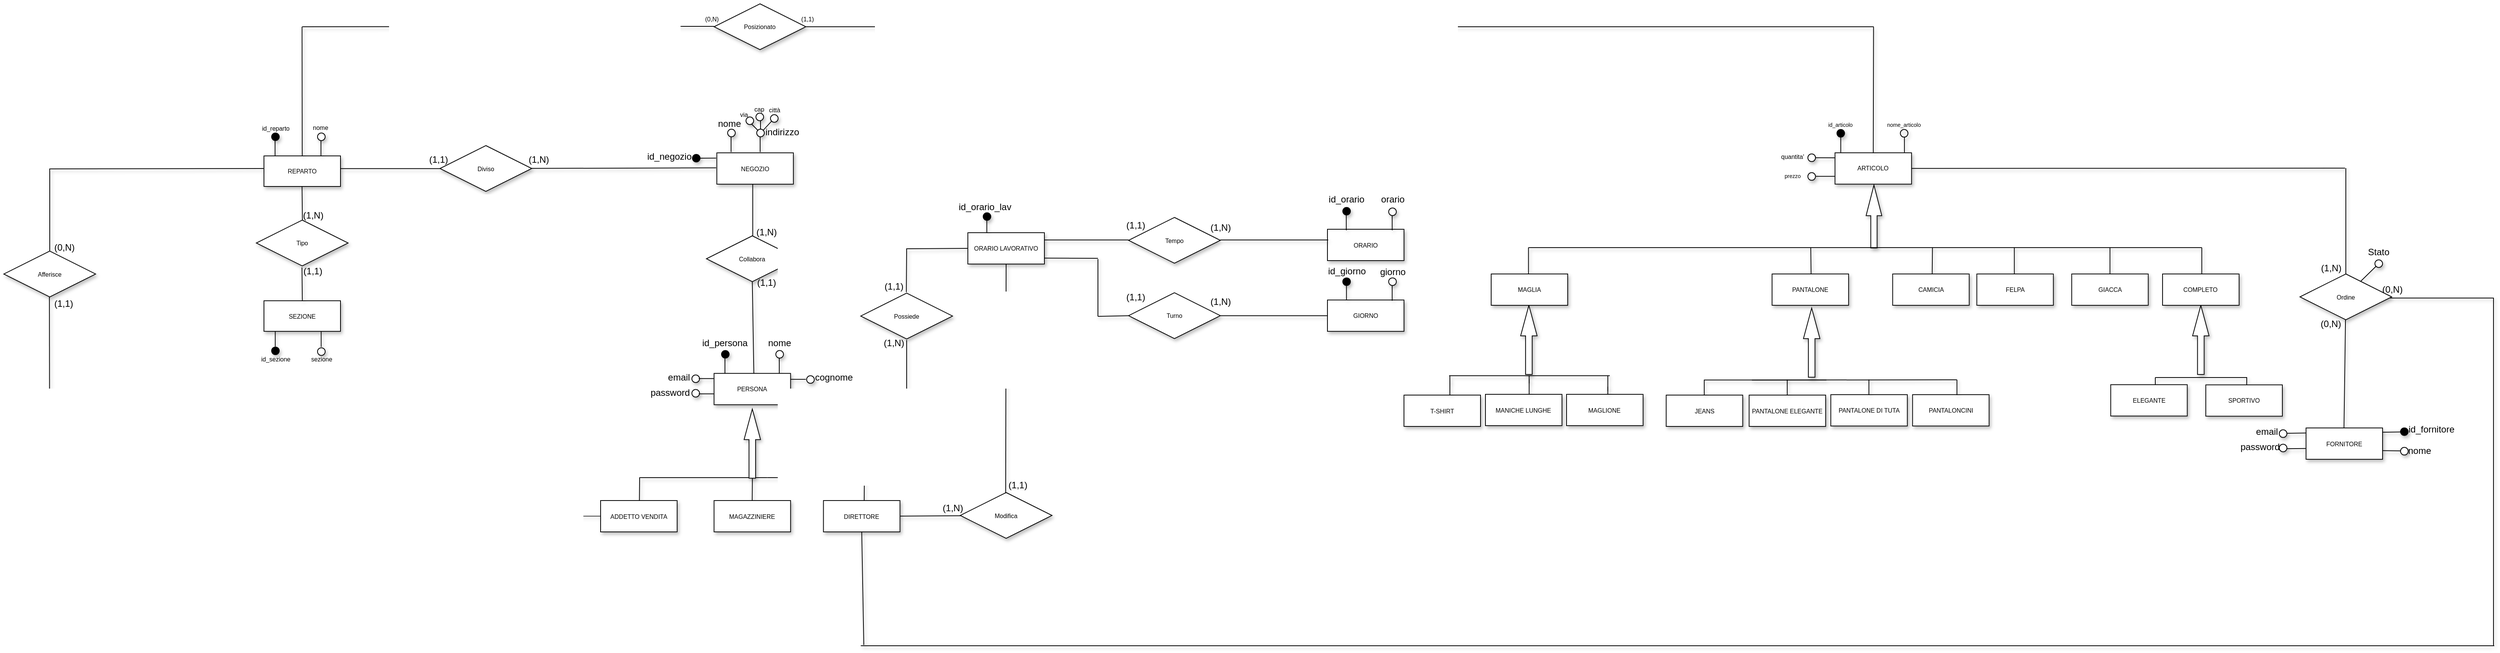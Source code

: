 <mxfile version="14.1.8" type="device"><diagram id="C5RBs43oDa-KdzZeNtuy" name="Page-1"><mxGraphModel dx="2153" dy="1985" grid="1" gridSize="10" guides="1" tooltips="1" connect="1" arrows="1" fold="1" page="1" pageScale="1" pageWidth="827" pageHeight="1169" math="0" shadow="0"><root><mxCell id="WIyWlLk6GJQsqaUBKTNV-0"/><mxCell id="WIyWlLk6GJQsqaUBKTNV-1" parent="WIyWlLk6GJQsqaUBKTNV-0"/><mxCell id="-q7w-QamUKTOgE9FF0jy-66" value="" style="endArrow=none;html=1;shadow=1;" parent="WIyWlLk6GJQsqaUBKTNV-1" edge="1"><mxGeometry width="50" height="50" relative="1" as="geometry"><mxPoint x="-225.5" y="119" as="sourcePoint"/><mxPoint x="-225.5" y="99" as="targetPoint"/></mxGeometry></mxCell><mxCell id="-q7w-QamUKTOgE9FF0jy-67" value="" style="ellipse;whiteSpace=wrap;html=1;shadow=1;fillColor=#000000;" parent="WIyWlLk6GJQsqaUBKTNV-1" vertex="1"><mxGeometry x="-230" y="89" width="10" height="10" as="geometry"/></mxCell><mxCell id="-q7w-QamUKTOgE9FF0jy-68" value="" style="endArrow=none;html=1;shadow=1;" parent="WIyWlLk6GJQsqaUBKTNV-1" edge="1"><mxGeometry width="50" height="50" relative="1" as="geometry"><mxPoint x="370.5" y="114" as="sourcePoint"/><mxPoint x="370.5" y="94" as="targetPoint"/></mxGeometry></mxCell><mxCell id="-q7w-QamUKTOgE9FF0jy-69" value="" style="ellipse;whiteSpace=wrap;html=1;shadow=1;fillColor=#FFFFFF;" parent="WIyWlLk6GJQsqaUBKTNV-1" vertex="1"><mxGeometry x="366" y="84" width="10" height="10" as="geometry"/></mxCell><mxCell id="-q7w-QamUKTOgE9FF0jy-72" value="nome" style="text;html=1;align=center;verticalAlign=middle;resizable=0;points=[];autosize=1;shadow=1;" parent="WIyWlLk6GJQsqaUBKTNV-1" vertex="1"><mxGeometry x="343" y="67" width="50" height="20" as="geometry"/></mxCell><mxCell id="-q7w-QamUKTOgE9FF0jy-79" value="" style="endArrow=none;html=1;shadow=1;" parent="WIyWlLk6GJQsqaUBKTNV-1" edge="1"><mxGeometry width="50" height="50" relative="1" as="geometry"><mxPoint x="408.5" y="114" as="sourcePoint"/><mxPoint x="408.5" y="94" as="targetPoint"/></mxGeometry></mxCell><mxCell id="-q7w-QamUKTOgE9FF0jy-80" value="" style="ellipse;whiteSpace=wrap;html=1;shadow=1;fillColor=#FFFFFF;" parent="WIyWlLk6GJQsqaUBKTNV-1" vertex="1"><mxGeometry x="404" y="84" width="10" height="10" as="geometry"/></mxCell><mxCell id="-q7w-QamUKTOgE9FF0jy-81" value="indirizzo" style="text;html=1;align=center;verticalAlign=middle;resizable=0;points=[];autosize=1;shadow=1;" parent="WIyWlLk6GJQsqaUBKTNV-1" vertex="1"><mxGeometry x="407" y="78" width="60" height="20" as="geometry"/></mxCell><mxCell id="-q7w-QamUKTOgE9FF0jy-105" value="" style="endArrow=none;html=1;fontSize=8;exitX=0;exitY=0;exitDx=0;exitDy=0;shadow=1;" parent="WIyWlLk6GJQsqaUBKTNV-1" source="-q7w-QamUKTOgE9FF0jy-80" edge="1"><mxGeometry width="50" height="50" relative="1" as="geometry"><mxPoint x="403" y="83" as="sourcePoint"/><mxPoint x="393" y="73" as="targetPoint"/></mxGeometry></mxCell><mxCell id="-q7w-QamUKTOgE9FF0jy-112" value="" style="endArrow=none;html=1;fontSize=8;shadow=1;" parent="WIyWlLk6GJQsqaUBKTNV-1" edge="1"><mxGeometry width="50" height="50" relative="1" as="geometry"><mxPoint x="409.0" y="84" as="sourcePoint"/><mxPoint x="409" y="73" as="targetPoint"/></mxGeometry></mxCell><mxCell id="-q7w-QamUKTOgE9FF0jy-114" value="via" style="text;html=1;align=center;verticalAlign=middle;resizable=0;points=[];autosize=1;fontSize=8;shadow=1;" parent="WIyWlLk6GJQsqaUBKTNV-1" vertex="1"><mxGeometry x="372" y="55" width="30" height="20" as="geometry"/></mxCell><mxCell id="-q7w-QamUKTOgE9FF0jy-115" value="" style="ellipse;whiteSpace=wrap;html=1;shadow=1;fillColor=#FFFFFF;" parent="WIyWlLk6GJQsqaUBKTNV-1" vertex="1"><mxGeometry x="390" y="68" width="10" height="10" as="geometry"/></mxCell><mxCell id="-q7w-QamUKTOgE9FF0jy-118" value="" style="ellipse;whiteSpace=wrap;html=1;shadow=1;fillColor=#FFFFFF;" parent="WIyWlLk6GJQsqaUBKTNV-1" vertex="1"><mxGeometry x="403" y="63" width="10" height="10" as="geometry"/></mxCell><mxCell id="-q7w-QamUKTOgE9FF0jy-119" value="" style="ellipse;whiteSpace=wrap;html=1;shadow=1;fillColor=#FFFFFF;" parent="WIyWlLk6GJQsqaUBKTNV-1" vertex="1"><mxGeometry x="422" y="65" width="10" height="10" as="geometry"/></mxCell><mxCell id="-q7w-QamUKTOgE9FF0jy-120" value="cap" style="text;html=1;align=center;verticalAlign=middle;resizable=0;points=[];autosize=1;fontSize=8;shadow=1;" parent="WIyWlLk6GJQsqaUBKTNV-1" vertex="1"><mxGeometry x="392" y="48" width="30" height="20" as="geometry"/></mxCell><mxCell id="-q7w-QamUKTOgE9FF0jy-121" value="città" style="text;html=1;align=center;verticalAlign=middle;resizable=0;points=[];autosize=1;fontSize=8;shadow=1;" parent="WIyWlLk6GJQsqaUBKTNV-1" vertex="1"><mxGeometry x="412" y="49" width="30" height="20" as="geometry"/></mxCell><mxCell id="-q7w-QamUKTOgE9FF0jy-136" value="" style="endArrow=none;html=1;fontSize=8;shadow=1;" parent="WIyWlLk6GJQsqaUBKTNV-1" edge="1"><mxGeometry width="50" height="50" relative="1" as="geometry"><mxPoint x="1904.09" y="114.43" as="sourcePoint"/><mxPoint x="1904.09" y="94.43" as="targetPoint"/></mxGeometry></mxCell><mxCell id="-q7w-QamUKTOgE9FF0jy-137" value="" style="ellipse;whiteSpace=wrap;html=1;shadow=1;fillColor=none;fontSize=8;" parent="WIyWlLk6GJQsqaUBKTNV-1" vertex="1"><mxGeometry x="1898.73" y="84.43" width="10" height="10" as="geometry"/></mxCell><mxCell id="-q7w-QamUKTOgE9FF0jy-141" value="" style="endArrow=none;html=1;shadow=1;" parent="WIyWlLk6GJQsqaUBKTNV-1" edge="1"><mxGeometry width="50" height="50" relative="1" as="geometry"><mxPoint x="1820.86" y="114.43" as="sourcePoint"/><mxPoint x="1820.86" y="94.43" as="targetPoint"/></mxGeometry></mxCell><mxCell id="-q7w-QamUKTOgE9FF0jy-142" value="" style="ellipse;whiteSpace=wrap;html=1;shadow=1;fillColor=#000000;" parent="WIyWlLk6GJQsqaUBKTNV-1" vertex="1"><mxGeometry x="1815.86" y="84.43" width="10" height="10" as="geometry"/></mxCell><mxCell id="-q7w-QamUKTOgE9FF0jy-143" value="id_articolo" style="text;html=1;align=center;verticalAlign=middle;resizable=0;points=[];autosize=1;fontSize=7;shadow=1;" parent="WIyWlLk6GJQsqaUBKTNV-1" vertex="1"><mxGeometry x="1794.86" y="74.43" width="50" height="10" as="geometry"/></mxCell><mxCell id="-q7w-QamUKTOgE9FF0jy-144" value="nome_articolo" style="text;html=1;align=center;verticalAlign=middle;resizable=0;points=[];autosize=1;fontSize=7;shadow=1;" parent="WIyWlLk6GJQsqaUBKTNV-1" vertex="1"><mxGeometry x="1872.73" y="74.43" width="60" height="10" as="geometry"/></mxCell><mxCell id="-q7w-QamUKTOgE9FF0jy-150" value="" style="endArrow=none;html=1;shadow=1;" parent="WIyWlLk6GJQsqaUBKTNV-1" edge="1"><mxGeometry width="50" height="50" relative="1" as="geometry"><mxPoint x="1788.49" y="145.69" as="sourcePoint"/><mxPoint x="1813.36" y="145.69" as="targetPoint"/></mxGeometry></mxCell><mxCell id="-q7w-QamUKTOgE9FF0jy-151" value="" style="ellipse;whiteSpace=wrap;html=1;shadow=1;fillColor=#FFFFFF;" parent="WIyWlLk6GJQsqaUBKTNV-1" vertex="1"><mxGeometry x="1777.86" y="140.93" width="10" height="10" as="geometry"/></mxCell><mxCell id="-q7w-QamUKTOgE9FF0jy-152" value="prezzo" style="text;html=1;strokeColor=none;fillColor=none;align=center;verticalAlign=middle;whiteSpace=wrap;rounded=0;shadow=1;fontSize=7;" parent="WIyWlLk6GJQsqaUBKTNV-1" vertex="1"><mxGeometry x="1737.61" y="135.93" width="40" height="20" as="geometry"/></mxCell><mxCell id="kdZGh3rqX6KSkNTN41wT-1" value="" style="html=1;shadow=1;dashed=0;align=center;verticalAlign=middle;shape=mxgraph.arrows2.arrow;dy=0.6;dx=40;notch=0;rotation=-90;fillColor=#FFFFFF;" parent="WIyWlLk6GJQsqaUBKTNV-1" vertex="1"><mxGeometry x="1823.11" y="188.12" width="82.25" height="20.5" as="geometry"/></mxCell><mxCell id="kdZGh3rqX6KSkNTN41wT-11" value="" style="html=1;shadow=1;dashed=0;align=center;verticalAlign=middle;shape=mxgraph.arrows2.arrow;dy=0.6;dx=40;notch=0;rotation=-90;fillColor=#FFFFFF;" parent="WIyWlLk6GJQsqaUBKTNV-1" vertex="1"><mxGeometry x="1367.98" y="349" width="90.5" height="21.5" as="geometry"/></mxCell><mxCell id="kdZGh3rqX6KSkNTN41wT-17" value="" style="endArrow=none;html=1;shadow=1;" parent="WIyWlLk6GJQsqaUBKTNV-1" edge="1"><mxGeometry width="50" height="50" relative="1" as="geometry"><mxPoint x="1412.73" y="239" as="sourcePoint"/><mxPoint x="1412.73" y="279" as="targetPoint"/></mxGeometry></mxCell><mxCell id="kdZGh3rqX6KSkNTN41wT-18" value="" style="endArrow=none;html=1;shadow=1;" parent="WIyWlLk6GJQsqaUBKTNV-1" edge="1"><mxGeometry width="50" height="50" relative="1" as="geometry"><mxPoint x="1412.73" y="239" as="sourcePoint"/><mxPoint x="2292.73" y="239" as="targetPoint"/></mxGeometry></mxCell><mxCell id="kdZGh3rqX6KSkNTN41wT-19" value="" style="endArrow=none;html=1;entryX=0.5;entryY=0;entryDx=0;entryDy=0;shadow=1;" parent="WIyWlLk6GJQsqaUBKTNV-1" edge="1"><mxGeometry width="50" height="50" relative="1" as="geometry"><mxPoint x="1781.64" y="239" as="sourcePoint"/><mxPoint x="1782.23" y="284" as="targetPoint"/><Array as="points"/></mxGeometry></mxCell><mxCell id="kdZGh3rqX6KSkNTN41wT-20" value="" style="endArrow=none;html=1;shadow=1;" parent="WIyWlLk6GJQsqaUBKTNV-1" edge="1"><mxGeometry width="50" height="50" relative="1" as="geometry"><mxPoint x="1940.73" y="239" as="sourcePoint"/><mxPoint x="1940.23" y="284" as="targetPoint"/></mxGeometry></mxCell><mxCell id="kdZGh3rqX6KSkNTN41wT-22" value="" style="endArrow=none;html=1;shadow=1;" parent="WIyWlLk6GJQsqaUBKTNV-1" edge="1"><mxGeometry width="50" height="50" relative="1" as="geometry"><mxPoint x="2172.73" y="284" as="sourcePoint"/><mxPoint x="2172.73" y="239" as="targetPoint"/></mxGeometry></mxCell><mxCell id="kdZGh3rqX6KSkNTN41wT-23" value="" style="endArrow=none;html=1;shadow=1;" parent="WIyWlLk6GJQsqaUBKTNV-1" edge="1"><mxGeometry width="50" height="50" relative="1" as="geometry"><mxPoint x="2047.73" y="284" as="sourcePoint"/><mxPoint x="2047.73" y="239" as="targetPoint"/></mxGeometry></mxCell><mxCell id="kdZGh3rqX6KSkNTN41wT-25" value="" style="endArrow=none;html=1;shadow=1;" parent="WIyWlLk6GJQsqaUBKTNV-1" edge="1"><mxGeometry width="50" height="50" relative="1" as="geometry"><mxPoint x="2292.73" y="284" as="sourcePoint"/><mxPoint x="2292.73" y="239" as="targetPoint"/></mxGeometry></mxCell><mxCell id="Bf7KE5rlOzHzPxOEnvOT-15" value="" style="html=1;shadow=1;dashed=0;align=center;verticalAlign=middle;shape=mxgraph.arrows2.arrow;dy=0.6;dx=40;notch=0;rotation=-90;fillColor=#FFFFFF;" parent="WIyWlLk6GJQsqaUBKTNV-1" vertex="1"><mxGeometry x="2246.23" y="349" width="90.5" height="21.5" as="geometry"/></mxCell><mxCell id="Bf7KE5rlOzHzPxOEnvOT-19" value="" style="endArrow=none;html=1;shadow=1;" parent="WIyWlLk6GJQsqaUBKTNV-1" edge="1"><mxGeometry width="50" height="50" relative="1" as="geometry"><mxPoint x="2231.98" y="439" as="sourcePoint"/><mxPoint x="2231.98" y="409" as="targetPoint"/></mxGeometry></mxCell><mxCell id="Bf7KE5rlOzHzPxOEnvOT-21" value="" style="endArrow=none;html=1;shadow=1;" parent="WIyWlLk6GJQsqaUBKTNV-1" edge="1"><mxGeometry width="50" height="50" relative="1" as="geometry"><mxPoint x="2351.48" y="439" as="sourcePoint"/><mxPoint x="2351.48" y="409" as="targetPoint"/></mxGeometry></mxCell><mxCell id="Bf7KE5rlOzHzPxOEnvOT-23" value="" style="endArrow=none;html=1;shadow=1;" parent="WIyWlLk6GJQsqaUBKTNV-1" edge="1"><mxGeometry width="50" height="50" relative="1" as="geometry"><mxPoint x="2231.98" y="409" as="sourcePoint"/><mxPoint x="2351.98" y="409" as="targetPoint"/></mxGeometry></mxCell><mxCell id="Bf7KE5rlOzHzPxOEnvOT-42" value="" style="endArrow=none;html=1;entryX=0;entryY=1;entryDx=0;entryDy=0;exitX=1;exitY=0;exitDx=0;exitDy=0;shadow=1;" parent="WIyWlLk6GJQsqaUBKTNV-1" source="-q7w-QamUKTOgE9FF0jy-80" target="-q7w-QamUKTOgE9FF0jy-119" edge="1"><mxGeometry width="50" height="50" relative="1" as="geometry"><mxPoint x="414" y="85" as="sourcePoint"/><mxPoint x="420" y="75" as="targetPoint"/></mxGeometry></mxCell><mxCell id="Bf7KE5rlOzHzPxOEnvOT-50" value="" style="endArrow=none;html=1;entryX=0.5;entryY=1;entryDx=0;entryDy=0;shadow=1;" parent="WIyWlLk6GJQsqaUBKTNV-1" target="m_uih_9AJIXdj1TA7CI8-31" edge="1"><mxGeometry width="50" height="50" relative="1" as="geometry"><mxPoint x="400.27" y="403.62" as="sourcePoint"/><mxPoint x="400.27" y="303.62" as="targetPoint"/></mxGeometry></mxCell><mxCell id="Bf7KE5rlOzHzPxOEnvOT-53" value="" style="endArrow=none;html=1;shadow=1;" parent="WIyWlLk6GJQsqaUBKTNV-1" edge="1"><mxGeometry width="50" height="50" relative="1" as="geometry"><mxPoint x="250.72" y="540" as="sourcePoint"/><mxPoint x="417.72" y="540" as="targetPoint"/></mxGeometry></mxCell><mxCell id="Bf7KE5rlOzHzPxOEnvOT-54" value="" style="endArrow=none;html=1;shadow=1;" parent="WIyWlLk6GJQsqaUBKTNV-1" edge="1"><mxGeometry width="50" height="50" relative="1" as="geometry"><mxPoint x="417.72" y="540" as="sourcePoint"/><mxPoint x="544.81" y="540.38" as="targetPoint"/></mxGeometry></mxCell><mxCell id="Bf7KE5rlOzHzPxOEnvOT-57" value="" style="endArrow=none;html=1;shadow=1;" parent="WIyWlLk6GJQsqaUBKTNV-1" edge="1"><mxGeometry width="50" height="50" relative="1" as="geometry"><mxPoint x="362.5" y="403.62" as="sourcePoint"/><mxPoint x="362.5" y="383.62" as="targetPoint"/></mxGeometry></mxCell><mxCell id="Bf7KE5rlOzHzPxOEnvOT-58" value="" style="ellipse;whiteSpace=wrap;html=1;shadow=1;fillColor=#000000;" parent="WIyWlLk6GJQsqaUBKTNV-1" vertex="1"><mxGeometry x="358.0" y="373.62" width="10" height="10" as="geometry"/></mxCell><mxCell id="Bf7KE5rlOzHzPxOEnvOT-59" value="id_persona" style="text;html=1;align=center;verticalAlign=middle;resizable=0;points=[];autosize=1;shadow=1;" parent="WIyWlLk6GJQsqaUBKTNV-1" vertex="1"><mxGeometry x="327.0" y="353.62" width="70" height="20" as="geometry"/></mxCell><mxCell id="Bf7KE5rlOzHzPxOEnvOT-60" value="" style="endArrow=none;html=1;shadow=1;" parent="WIyWlLk6GJQsqaUBKTNV-1" edge="1"><mxGeometry width="50" height="50" relative="1" as="geometry"><mxPoint x="433.5" y="403.62" as="sourcePoint"/><mxPoint x="433.5" y="383.62" as="targetPoint"/></mxGeometry></mxCell><mxCell id="Bf7KE5rlOzHzPxOEnvOT-61" value="" style="ellipse;whiteSpace=wrap;html=1;shadow=1;fillColor=#FFFFFF;" parent="WIyWlLk6GJQsqaUBKTNV-1" vertex="1"><mxGeometry x="429.0" y="373.62" width="10" height="10" as="geometry"/></mxCell><mxCell id="Bf7KE5rlOzHzPxOEnvOT-62" value="nome" style="text;html=1;strokeColor=none;fillColor=none;align=center;verticalAlign=middle;whiteSpace=wrap;rounded=0;shadow=1;" parent="WIyWlLk6GJQsqaUBKTNV-1" vertex="1"><mxGeometry x="414.0" y="353.62" width="40" height="20" as="geometry"/></mxCell><mxCell id="Bf7KE5rlOzHzPxOEnvOT-64" value="" style="ellipse;whiteSpace=wrap;html=1;shadow=1;fillColor=#FFFFFF;" parent="WIyWlLk6GJQsqaUBKTNV-1" vertex="1"><mxGeometry x="469.27" y="406.62" width="10" height="10" as="geometry"/></mxCell><mxCell id="Bf7KE5rlOzHzPxOEnvOT-65" value="" style="endArrow=none;html=1;shadow=1;" parent="WIyWlLk6GJQsqaUBKTNV-1" edge="1"><mxGeometry width="50" height="50" relative="1" as="geometry"><mxPoint x="448.27" y="411.33" as="sourcePoint"/><mxPoint x="468.27" y="411.33" as="targetPoint"/></mxGeometry></mxCell><mxCell id="Bf7KE5rlOzHzPxOEnvOT-66" value="cognome" style="text;html=1;strokeColor=none;fillColor=none;align=center;verticalAlign=middle;whiteSpace=wrap;rounded=0;shadow=1;" parent="WIyWlLk6GJQsqaUBKTNV-1" vertex="1"><mxGeometry x="485.27" y="398.62" width="40" height="20" as="geometry"/></mxCell><mxCell id="Bf7KE5rlOzHzPxOEnvOT-68" value="" style="ellipse;whiteSpace=wrap;html=1;shadow=1;fillColor=#FFFFFF;" parent="WIyWlLk6GJQsqaUBKTNV-1" vertex="1"><mxGeometry x="319.27" y="405.62" width="10" height="10" as="geometry"/></mxCell><mxCell id="Bf7KE5rlOzHzPxOEnvOT-69" value="" style="endArrow=none;html=1;shadow=1;" parent="WIyWlLk6GJQsqaUBKTNV-1" edge="1"><mxGeometry width="50" height="50" relative="1" as="geometry"><mxPoint x="328.27" y="410.33" as="sourcePoint"/><mxPoint x="348.27" y="410.33" as="targetPoint"/></mxGeometry></mxCell><mxCell id="Bf7KE5rlOzHzPxOEnvOT-72" value="email" style="text;html=1;align=center;verticalAlign=middle;resizable=0;points=[];autosize=1;shadow=1;" parent="WIyWlLk6GJQsqaUBKTNV-1" vertex="1"><mxGeometry x="282.27" y="398.62" width="40" height="20" as="geometry"/></mxCell><mxCell id="Bf7KE5rlOzHzPxOEnvOT-75" value="" style="ellipse;whiteSpace=wrap;html=1;shadow=1;fillColor=#FFFFFF;" parent="WIyWlLk6GJQsqaUBKTNV-1" vertex="1"><mxGeometry x="319.27" y="424.62" width="10" height="10" as="geometry"/></mxCell><mxCell id="Bf7KE5rlOzHzPxOEnvOT-76" value="" style="endArrow=none;html=1;shadow=1;" parent="WIyWlLk6GJQsqaUBKTNV-1" edge="1"><mxGeometry width="50" height="50" relative="1" as="geometry"><mxPoint x="328.27" y="430.42" as="sourcePoint"/><mxPoint x="348.27" y="430.42" as="targetPoint"/></mxGeometry></mxCell><mxCell id="Bf7KE5rlOzHzPxOEnvOT-77" value="password" style="text;html=1;strokeColor=none;fillColor=none;align=center;verticalAlign=middle;whiteSpace=wrap;rounded=0;shadow=1;" parent="WIyWlLk6GJQsqaUBKTNV-1" vertex="1"><mxGeometry x="271.27" y="418.62" width="40" height="20" as="geometry"/></mxCell><mxCell id="Bf7KE5rlOzHzPxOEnvOT-79" value="" style="endArrow=none;html=1;shadow=1;" parent="WIyWlLk6GJQsqaUBKTNV-1" edge="1"><mxGeometry width="50" height="50" relative="1" as="geometry"><mxPoint x="250.72" y="570" as="sourcePoint"/><mxPoint x="251.01" y="540" as="targetPoint"/></mxGeometry></mxCell><mxCell id="Bf7KE5rlOzHzPxOEnvOT-83" value="" style="endArrow=none;html=1;exitX=1;exitY=0.5;exitDx=0;exitDy=0;shadow=1;" parent="WIyWlLk6GJQsqaUBKTNV-1" source="m_uih_9AJIXdj1TA7CI8-33" edge="1"><mxGeometry width="50" height="50" relative="1" as="geometry"><mxPoint x="1610" y="134" as="sourcePoint"/><mxPoint x="2480" y="135" as="targetPoint"/></mxGeometry></mxCell><mxCell id="Bf7KE5rlOzHzPxOEnvOT-84" value="" style="endArrow=none;html=1;exitX=0.5;exitY=0;exitDx=0;exitDy=0;shadow=1;" parent="WIyWlLk6GJQsqaUBKTNV-1" edge="1"><mxGeometry width="50" height="50" relative="1" as="geometry"><mxPoint x="2481" y="276" as="sourcePoint"/><mxPoint x="2481" y="135" as="targetPoint"/></mxGeometry></mxCell><mxCell id="Bf7KE5rlOzHzPxOEnvOT-88" value="" style="endArrow=none;html=1;entryX=0;entryY=1;entryDx=0;entryDy=0;shadow=1;" parent="WIyWlLk6GJQsqaUBKTNV-1" target="Bf7KE5rlOzHzPxOEnvOT-89" edge="1"><mxGeometry width="50" height="50" relative="1" as="geometry"><mxPoint x="2498.238" y="285.238" as="sourcePoint"/><mxPoint x="2505.5" y="265" as="targetPoint"/></mxGeometry></mxCell><mxCell id="Bf7KE5rlOzHzPxOEnvOT-89" value="" style="ellipse;whiteSpace=wrap;html=1;shadow=1;fillColor=#FFFFFF;" parent="WIyWlLk6GJQsqaUBKTNV-1" vertex="1"><mxGeometry x="2519" y="255" width="10" height="10" as="geometry"/></mxCell><mxCell id="Bf7KE5rlOzHzPxOEnvOT-92" value="Stato" style="text;html=1;strokeColor=none;fillColor=none;align=center;verticalAlign=middle;whiteSpace=wrap;rounded=0;shadow=1;" parent="WIyWlLk6GJQsqaUBKTNV-1" vertex="1"><mxGeometry x="2504" y="235" width="40" height="20" as="geometry"/></mxCell><mxCell id="Bf7KE5rlOzHzPxOEnvOT-94" value="" style="endArrow=none;html=1;shadow=1;" parent="WIyWlLk6GJQsqaUBKTNV-1" target="m_uih_9AJIXdj1TA7CI8-76" edge="1"><mxGeometry width="50" height="50" relative="1" as="geometry"><mxPoint x="2478.58" y="475" as="sourcePoint"/><mxPoint x="2478.58" y="345" as="targetPoint"/></mxGeometry></mxCell><mxCell id="Bf7KE5rlOzHzPxOEnvOT-96" value="" style="endArrow=none;html=1;shadow=1;" parent="WIyWlLk6GJQsqaUBKTNV-1" edge="1"><mxGeometry width="50" height="50" relative="1" as="geometry"><mxPoint x="544.47" y="571.0" as="sourcePoint"/><mxPoint x="544.76" y="541.0" as="targetPoint"/></mxGeometry></mxCell><mxCell id="Bf7KE5rlOzHzPxOEnvOT-98" value="" style="endArrow=none;html=1;entryX=0.469;entryY=0.976;entryDx=0;entryDy=0;entryPerimeter=0;shadow=1;" parent="WIyWlLk6GJQsqaUBKTNV-1" target="m_uih_9AJIXdj1TA7CI8-30" edge="1"><mxGeometry width="50" height="50" relative="1" as="geometry"><mxPoint x="398.82" y="224" as="sourcePoint"/><mxPoint x="398.36" y="164" as="targetPoint"/></mxGeometry></mxCell><mxCell id="Bf7KE5rlOzHzPxOEnvOT-99" value="" style="endArrow=none;html=1;entryX=0.5;entryY=1;entryDx=0;entryDy=0;shadow=1;" parent="WIyWlLk6GJQsqaUBKTNV-1" target="m_uih_9AJIXdj1TA7CI8-102" edge="1"><mxGeometry width="50" height="50" relative="1" as="geometry"><mxPoint x="544" y="759" as="sourcePoint"/><mxPoint x="544.46" y="632" as="targetPoint"/></mxGeometry></mxCell><mxCell id="Bf7KE5rlOzHzPxOEnvOT-102" value="" style="endArrow=none;html=1;shadow=1;" parent="WIyWlLk6GJQsqaUBKTNV-1" edge="1"><mxGeometry width="50" height="50" relative="1" as="geometry"><mxPoint x="540" y="760" as="sourcePoint"/><mxPoint x="2670" y="760" as="targetPoint"/></mxGeometry></mxCell><mxCell id="Bf7KE5rlOzHzPxOEnvOT-108" value="" style="endArrow=none;html=1;shadow=1;" parent="WIyWlLk6GJQsqaUBKTNV-1" edge="1"><mxGeometry width="50" height="50" relative="1" as="geometry"><mxPoint x="351" y="121.86" as="sourcePoint"/><mxPoint x="330" y="122" as="targetPoint"/></mxGeometry></mxCell><mxCell id="Bf7KE5rlOzHzPxOEnvOT-109" value="" style="ellipse;whiteSpace=wrap;html=1;shadow=1;fillColor=#000000;" parent="WIyWlLk6GJQsqaUBKTNV-1" vertex="1"><mxGeometry x="320.0" y="117" width="10" height="10" as="geometry"/></mxCell><mxCell id="Bf7KE5rlOzHzPxOEnvOT-110" value="" style="endArrow=none;html=1;exitX=0.008;exitY=0.087;exitDx=0;exitDy=0;exitPerimeter=0;shadow=1;" parent="WIyWlLk6GJQsqaUBKTNV-1" edge="1"><mxGeometry width="50" height="50" relative="1" as="geometry"><mxPoint x="2428.48" y="481.65" as="sourcePoint"/><mxPoint x="2403.52" y="482" as="targetPoint"/></mxGeometry></mxCell><mxCell id="Bf7KE5rlOzHzPxOEnvOT-114" value="email" style="text;html=1;strokeColor=none;fillColor=none;align=center;verticalAlign=middle;whiteSpace=wrap;rounded=0;shadow=1;" parent="WIyWlLk6GJQsqaUBKTNV-1" vertex="1"><mxGeometry x="2358" y="469.86" width="40" height="20" as="geometry"/></mxCell><mxCell id="Bf7KE5rlOzHzPxOEnvOT-116" value="" style="endArrow=none;html=1;exitX=0.008;exitY=0.087;exitDx=0;exitDy=0;exitPerimeter=0;shadow=1;" parent="WIyWlLk6GJQsqaUBKTNV-1" edge="1"><mxGeometry width="50" height="50" relative="1" as="geometry"><mxPoint x="2428.48" y="501.82" as="sourcePoint"/><mxPoint x="2403.52" y="502.17" as="targetPoint"/></mxGeometry></mxCell><mxCell id="Bf7KE5rlOzHzPxOEnvOT-118" value="password" style="text;html=1;strokeColor=none;fillColor=none;align=center;verticalAlign=middle;whiteSpace=wrap;rounded=0;shadow=1;" parent="WIyWlLk6GJQsqaUBKTNV-1" vertex="1"><mxGeometry x="2348.52" y="490.43" width="40" height="20" as="geometry"/></mxCell><mxCell id="Bf7KE5rlOzHzPxOEnvOT-119" value="" style="endArrow=none;html=1;exitX=0.008;exitY=0.087;exitDx=0;exitDy=0;exitPerimeter=0;shadow=1;" parent="WIyWlLk6GJQsqaUBKTNV-1" edge="1"><mxGeometry width="50" height="50" relative="1" as="geometry"><mxPoint x="2552.44" y="480.25" as="sourcePoint"/><mxPoint x="2527.48" y="480.6" as="targetPoint"/></mxGeometry></mxCell><mxCell id="Bf7KE5rlOzHzPxOEnvOT-120" value="" style="ellipse;whiteSpace=wrap;html=1;shadow=1;fillColor=#000000;" parent="WIyWlLk6GJQsqaUBKTNV-1" vertex="1"><mxGeometry x="2552.48" y="474.86" width="10" height="10" as="geometry"/></mxCell><mxCell id="Bf7KE5rlOzHzPxOEnvOT-121" value="id_fornitore" style="text;html=1;strokeColor=none;fillColor=none;align=center;verticalAlign=middle;whiteSpace=wrap;rounded=0;shadow=1;" parent="WIyWlLk6GJQsqaUBKTNV-1" vertex="1"><mxGeometry x="2573.48" y="467.43" width="40" height="20" as="geometry"/></mxCell><mxCell id="Bf7KE5rlOzHzPxOEnvOT-122" value="" style="endArrow=none;html=1;shadow=1;" parent="WIyWlLk6GJQsqaUBKTNV-1" edge="1"><mxGeometry width="50" height="50" relative="1" as="geometry"><mxPoint x="2552" y="505" as="sourcePoint"/><mxPoint x="2527.48" y="504.6" as="targetPoint"/></mxGeometry></mxCell><mxCell id="Bf7KE5rlOzHzPxOEnvOT-123" value="" style="ellipse;whiteSpace=wrap;html=1;shadow=1;fillColor=#FFFFFF;" parent="WIyWlLk6GJQsqaUBKTNV-1" vertex="1"><mxGeometry x="2394" y="477.43" width="10" height="10" as="geometry"/></mxCell><mxCell id="Bf7KE5rlOzHzPxOEnvOT-124" value="nome" style="text;html=1;align=center;verticalAlign=middle;resizable=0;points=[];autosize=1;shadow=1;" parent="WIyWlLk6GJQsqaUBKTNV-1" vertex="1"><mxGeometry x="2552.48" y="495.43" width="50" height="20" as="geometry"/></mxCell><mxCell id="m_uih_9AJIXdj1TA7CI8-2" value="" style="endArrow=none;html=1;shadow=1;" parent="WIyWlLk6GJQsqaUBKTNV-1" edge="1"><mxGeometry width="50" height="50" relative="1" as="geometry"><mxPoint x="2674" y="760" as="sourcePoint"/><mxPoint x="2674" y="304.57" as="targetPoint"/></mxGeometry></mxCell><mxCell id="m_uih_9AJIXdj1TA7CI8-3" value="" style="endArrow=none;html=1;shadow=1;" parent="WIyWlLk6GJQsqaUBKTNV-1" edge="1"><mxGeometry width="50" height="50" relative="1" as="geometry"><mxPoint x="2519" y="305" as="sourcePoint"/><mxPoint x="2674" y="305" as="targetPoint"/></mxGeometry></mxCell><mxCell id="m_uih_9AJIXdj1TA7CI8-11" value="" style="endArrow=none;html=1;shadow=1;" parent="WIyWlLk6GJQsqaUBKTNV-1" edge="1"><mxGeometry width="50" height="50" relative="1" as="geometry"><mxPoint x="2396.82" y="375.86" as="sourcePoint"/><mxPoint x="2396.82" y="375.86" as="targetPoint"/></mxGeometry></mxCell><mxCell id="m_uih_9AJIXdj1TA7CI8-15" value="(1,N)" style="text;html=1;strokeColor=none;fillColor=none;align=center;verticalAlign=middle;whiteSpace=wrap;rounded=0;shadow=1;" parent="WIyWlLk6GJQsqaUBKTNV-1" vertex="1"><mxGeometry x="2442" y="256" width="40" height="20" as="geometry"/></mxCell><mxCell id="m_uih_9AJIXdj1TA7CI8-16" value="(1,N)" style="text;html=1;strokeColor=none;fillColor=none;align=center;verticalAlign=middle;whiteSpace=wrap;rounded=0;shadow=1;" parent="WIyWlLk6GJQsqaUBKTNV-1" vertex="1"><mxGeometry x="397.36" y="209" width="40" height="20" as="geometry"/></mxCell><mxCell id="m_uih_9AJIXdj1TA7CI8-18" value="(1,1)" style="text;html=1;strokeColor=none;fillColor=none;align=center;verticalAlign=middle;whiteSpace=wrap;rounded=0;shadow=1;" parent="WIyWlLk6GJQsqaUBKTNV-1" vertex="1"><mxGeometry x="397.36" y="275" width="40" height="20" as="geometry"/></mxCell><mxCell id="m_uih_9AJIXdj1TA7CI8-19" value="(0,N)" style="text;html=1;align=center;verticalAlign=middle;resizable=0;points=[];autosize=1;shadow=1;" parent="WIyWlLk6GJQsqaUBKTNV-1" vertex="1"><mxGeometry x="2441" y="328.57" width="40" height="20" as="geometry"/></mxCell><mxCell id="m_uih_9AJIXdj1TA7CI8-20" value="(0,N)" style="text;html=1;strokeColor=none;fillColor=none;align=center;verticalAlign=middle;whiteSpace=wrap;rounded=0;shadow=1;" parent="WIyWlLk6GJQsqaUBKTNV-1" vertex="1"><mxGeometry x="2522" y="283.57" width="40" height="20" as="geometry"/></mxCell><mxCell id="m_uih_9AJIXdj1TA7CI8-21" value="id_negozio" style="text;html=1;strokeColor=none;fillColor=none;align=center;verticalAlign=middle;whiteSpace=wrap;rounded=0;shadow=1;" parent="WIyWlLk6GJQsqaUBKTNV-1" vertex="1"><mxGeometry x="270.0" y="110" width="40" height="20" as="geometry"/></mxCell><mxCell id="m_uih_9AJIXdj1TA7CI8-22" value="" style="endArrow=none;html=1;exitX=0;exitY=0.017;exitDx=0;exitDy=0;exitPerimeter=0;shadow=1;" parent="WIyWlLk6GJQsqaUBKTNV-1" edge="1"><mxGeometry width="50" height="50" relative="1" as="geometry"><mxPoint x="1813.36" y="121.45" as="sourcePoint"/><mxPoint x="1787.86" y="121.43" as="targetPoint"/></mxGeometry></mxCell><mxCell id="m_uih_9AJIXdj1TA7CI8-23" value="" style="ellipse;whiteSpace=wrap;html=1;shadow=1;fillColor=#FFFFFF;" parent="WIyWlLk6GJQsqaUBKTNV-1" vertex="1"><mxGeometry x="1777.86" y="116.43" width="10" height="10" as="geometry"/></mxCell><mxCell id="m_uih_9AJIXdj1TA7CI8-24" value="&lt;font style=&quot;font-size: 8px;&quot;&gt;quantita'&lt;/font&gt;" style="text;html=1;strokeColor=none;fillColor=none;align=center;verticalAlign=middle;whiteSpace=wrap;rounded=0;fontSize=8;shadow=1;" parent="WIyWlLk6GJQsqaUBKTNV-1" vertex="1"><mxGeometry x="1737.86" y="110.43" width="40" height="20" as="geometry"/></mxCell><mxCell id="m_uih_9AJIXdj1TA7CI8-25" value="" style="endArrow=none;html=1;fontSize=8;exitX=1;exitY=0.5;exitDx=0;exitDy=0;shadow=1;" parent="WIyWlLk6GJQsqaUBKTNV-1" edge="1"><mxGeometry width="50" height="50" relative="1" as="geometry"><mxPoint x="101.86" y="135.43" as="sourcePoint"/><mxPoint x="350.998" y="134.568" as="targetPoint"/></mxGeometry></mxCell><mxCell id="m_uih_9AJIXdj1TA7CI8-28" value="" style="endArrow=none;html=1;rounded=0;fontSize=8;shadow=1;" parent="WIyWlLk6GJQsqaUBKTNV-1" edge="1"><mxGeometry relative="1" as="geometry"><mxPoint x="-140" y="135.58" as="sourcePoint"/><mxPoint x="20" y="135.58" as="targetPoint"/></mxGeometry></mxCell><mxCell id="m_uih_9AJIXdj1TA7CI8-29" value="REPARTO" style="whiteSpace=wrap;html=1;align=center;fontSize=8;shadow=1;" parent="WIyWlLk6GJQsqaUBKTNV-1" vertex="1"><mxGeometry x="-240" y="119" width="100" height="40" as="geometry"/></mxCell><mxCell id="m_uih_9AJIXdj1TA7CI8-30" value="NEGOZIO" style="whiteSpace=wrap;html=1;align=center;fontSize=8;shadow=1;" parent="WIyWlLk6GJQsqaUBKTNV-1" vertex="1"><mxGeometry x="351.91" y="115" width="100" height="41" as="geometry"/></mxCell><mxCell id="m_uih_9AJIXdj1TA7CI8-31" value="Collabora" style="shape=rhombus;perimeter=rhombusPerimeter;whiteSpace=wrap;html=1;align=center;fontSize=8;shadow=1;" parent="WIyWlLk6GJQsqaUBKTNV-1" vertex="1"><mxGeometry x="338.27" y="223.62" width="120" height="60" as="geometry"/></mxCell><mxCell id="m_uih_9AJIXdj1TA7CI8-33" value="ARTICOLO" style="whiteSpace=wrap;html=1;align=center;fontSize=8;shadow=1;" parent="WIyWlLk6GJQsqaUBKTNV-1" vertex="1"><mxGeometry x="1813.36" y="114.93" width="100" height="41" as="geometry"/></mxCell><mxCell id="m_uih_9AJIXdj1TA7CI8-34" value="MAGLIA" style="whiteSpace=wrap;html=1;align=center;fontSize=8;shadow=1;" parent="WIyWlLk6GJQsqaUBKTNV-1" vertex="1"><mxGeometry x="1363.98" y="273.5" width="100" height="41" as="geometry"/></mxCell><mxCell id="m_uih_9AJIXdj1TA7CI8-35" value="PANTALONE" style="whiteSpace=wrap;html=1;align=center;fontSize=8;shadow=1;" parent="WIyWlLk6GJQsqaUBKTNV-1" vertex="1"><mxGeometry x="1731.11" y="273.5" width="100" height="41" as="geometry"/></mxCell><mxCell id="m_uih_9AJIXdj1TA7CI8-36" value="CAMICIA" style="whiteSpace=wrap;html=1;align=center;fontSize=8;shadow=1;" parent="WIyWlLk6GJQsqaUBKTNV-1" vertex="1"><mxGeometry x="1888.73" y="273.5" width="100" height="41" as="geometry"/></mxCell><mxCell id="m_uih_9AJIXdj1TA7CI8-37" value="FELPA" style="whiteSpace=wrap;html=1;align=center;fontSize=8;shadow=1;" parent="WIyWlLk6GJQsqaUBKTNV-1" vertex="1"><mxGeometry x="1998.73" y="273.5" width="100" height="41" as="geometry"/></mxCell><mxCell id="m_uih_9AJIXdj1TA7CI8-38" value="GIACCA" style="whiteSpace=wrap;html=1;align=center;fontSize=8;shadow=1;" parent="WIyWlLk6GJQsqaUBKTNV-1" vertex="1"><mxGeometry x="2122.73" y="273.5" width="100" height="41" as="geometry"/></mxCell><mxCell id="m_uih_9AJIXdj1TA7CI8-39" value="COMPLETO" style="whiteSpace=wrap;html=1;align=center;fontSize=8;shadow=1;" parent="WIyWlLk6GJQsqaUBKTNV-1" vertex="1"><mxGeometry x="2241.48" y="273.5" width="100" height="41" as="geometry"/></mxCell><mxCell id="m_uih_9AJIXdj1TA7CI8-40" value="T-SHIRT" style="whiteSpace=wrap;html=1;align=center;fontSize=8;shadow=1;" parent="WIyWlLk6GJQsqaUBKTNV-1" vertex="1"><mxGeometry x="1250" y="432" width="100" height="41" as="geometry"/></mxCell><mxCell id="m_uih_9AJIXdj1TA7CI8-41" value="MANICHE LUNGHE" style="whiteSpace=wrap;html=1;align=center;fontSize=8;shadow=1;" parent="WIyWlLk6GJQsqaUBKTNV-1" vertex="1"><mxGeometry x="1356.48" y="431" width="100" height="41" as="geometry"/></mxCell><mxCell id="m_uih_9AJIXdj1TA7CI8-42" value="MAGLIONE" style="whiteSpace=wrap;html=1;align=center;fontSize=8;shadow=1;" parent="WIyWlLk6GJQsqaUBKTNV-1" vertex="1"><mxGeometry x="1462.48" y="431" width="100" height="41" as="geometry"/></mxCell><mxCell id="m_uih_9AJIXdj1TA7CI8-43" value="JEANS" style="whiteSpace=wrap;html=1;align=center;fontSize=8;shadow=1;" parent="WIyWlLk6GJQsqaUBKTNV-1" vertex="1"><mxGeometry x="1592.73" y="432" width="100" height="41" as="geometry"/></mxCell><mxCell id="m_uih_9AJIXdj1TA7CI8-44" value="PANTALONE ELEGANTE" style="whiteSpace=wrap;html=1;align=center;fontSize=8;shadow=1;" parent="WIyWlLk6GJQsqaUBKTNV-1" vertex="1"><mxGeometry x="1701.11" y="432" width="100" height="41" as="geometry"/></mxCell><mxCell id="m_uih_9AJIXdj1TA7CI8-45" value="PANTALONE DI TUTA" style="whiteSpace=wrap;html=1;align=center;fontSize=8;shadow=1;" parent="WIyWlLk6GJQsqaUBKTNV-1" vertex="1"><mxGeometry x="1807.86" y="431.43" width="100" height="41" as="geometry"/></mxCell><mxCell id="m_uih_9AJIXdj1TA7CI8-46" value="PANTALONCINI" style="whiteSpace=wrap;html=1;align=center;fontSize=8;shadow=1;" parent="WIyWlLk6GJQsqaUBKTNV-1" vertex="1"><mxGeometry x="1914.73" y="431.43" width="100" height="41" as="geometry"/></mxCell><mxCell id="m_uih_9AJIXdj1TA7CI8-48" value="" style="endArrow=none;html=1;rounded=0;fontSize=8;shadow=1;" parent="WIyWlLk6GJQsqaUBKTNV-1" edge="1"><mxGeometry relative="1" as="geometry"><mxPoint x="1308.98" y="406.62" as="sourcePoint"/><mxPoint x="1518.98" y="406.62" as="targetPoint"/></mxGeometry></mxCell><mxCell id="m_uih_9AJIXdj1TA7CI8-49" value="" style="endArrow=none;html=1;rounded=0;fontSize=8;shadow=1;" parent="WIyWlLk6GJQsqaUBKTNV-1" edge="1"><mxGeometry relative="1" as="geometry"><mxPoint x="1310" y="412" as="sourcePoint"/><mxPoint x="1310" y="432" as="targetPoint"/></mxGeometry></mxCell><mxCell id="m_uih_9AJIXdj1TA7CI8-50" value="" style="endArrow=none;html=1;rounded=0;fontSize=8;shadow=1;" parent="WIyWlLk6GJQsqaUBKTNV-1" edge="1"><mxGeometry relative="1" as="geometry"><mxPoint x="1310" y="406.62" as="sourcePoint"/><mxPoint x="1310" y="416.62" as="targetPoint"/></mxGeometry></mxCell><mxCell id="m_uih_9AJIXdj1TA7CI8-51" value="" style="endArrow=none;html=1;rounded=0;fontSize=8;shadow=1;" parent="WIyWlLk6GJQsqaUBKTNV-1" edge="1"><mxGeometry relative="1" as="geometry"><mxPoint x="1413.61" y="411" as="sourcePoint"/><mxPoint x="1413.61" y="431" as="targetPoint"/></mxGeometry></mxCell><mxCell id="m_uih_9AJIXdj1TA7CI8-52" value="" style="endArrow=none;html=1;rounded=0;fontSize=8;shadow=1;" parent="WIyWlLk6GJQsqaUBKTNV-1" edge="1"><mxGeometry relative="1" as="geometry"><mxPoint x="1413.61" y="406.62" as="sourcePoint"/><mxPoint x="1413.61" y="416.62" as="targetPoint"/></mxGeometry></mxCell><mxCell id="m_uih_9AJIXdj1TA7CI8-53" value="" style="endArrow=none;html=1;rounded=0;fontSize=8;shadow=1;" parent="WIyWlLk6GJQsqaUBKTNV-1" edge="1"><mxGeometry relative="1" as="geometry"><mxPoint x="1516.41" y="406.62" as="sourcePoint"/><mxPoint x="1516.41" y="426.62" as="targetPoint"/></mxGeometry></mxCell><mxCell id="m_uih_9AJIXdj1TA7CI8-55" value="" style="endArrow=none;html=1;rounded=0;fontSize=8;shadow=1;" parent="WIyWlLk6GJQsqaUBKTNV-1" edge="1"><mxGeometry relative="1" as="geometry"><mxPoint x="1516.41" y="421" as="sourcePoint"/><mxPoint x="1516.41" y="431" as="targetPoint"/></mxGeometry></mxCell><mxCell id="m_uih_9AJIXdj1TA7CI8-57" value="" style="html=1;shadow=1;dashed=0;align=center;verticalAlign=middle;shape=mxgraph.arrows2.arrow;dy=0.6;dx=40;notch=0;rotation=-90;fillColor=#FFFFFF;" parent="WIyWlLk6GJQsqaUBKTNV-1" vertex="1"><mxGeometry x="1737.61" y="352.62" width="90.5" height="21.5" as="geometry"/></mxCell><mxCell id="m_uih_9AJIXdj1TA7CI8-61" value="" style="endArrow=none;html=1;rounded=0;fontSize=8;shadow=1;" parent="WIyWlLk6GJQsqaUBKTNV-1" edge="1"><mxGeometry relative="1" as="geometry"><mxPoint x="1642.44" y="412" as="sourcePoint"/><mxPoint x="1642.44" y="432" as="targetPoint"/></mxGeometry></mxCell><mxCell id="m_uih_9AJIXdj1TA7CI8-62" value="" style="endArrow=none;html=1;rounded=0;fontSize=8;shadow=1;" parent="WIyWlLk6GJQsqaUBKTNV-1" edge="1"><mxGeometry relative="1" as="geometry"><mxPoint x="1642.11" y="412.28" as="sourcePoint"/><mxPoint x="1802.11" y="412.28" as="targetPoint"/></mxGeometry></mxCell><mxCell id="m_uih_9AJIXdj1TA7CI8-64" value="" style="endArrow=none;html=1;rounded=0;fontSize=8;shadow=1;" parent="WIyWlLk6GJQsqaUBKTNV-1" edge="1"><mxGeometry relative="1" as="geometry"><mxPoint x="1704.73" y="412.33" as="sourcePoint"/><mxPoint x="1972.73" y="412" as="targetPoint"/></mxGeometry></mxCell><mxCell id="m_uih_9AJIXdj1TA7CI8-65" value="" style="endArrow=none;html=1;rounded=0;fontSize=8;shadow=1;" parent="WIyWlLk6GJQsqaUBKTNV-1" edge="1"><mxGeometry relative="1" as="geometry"><mxPoint x="1972.73" y="412" as="sourcePoint"/><mxPoint x="1972.73" y="432" as="targetPoint"/></mxGeometry></mxCell><mxCell id="m_uih_9AJIXdj1TA7CI8-71" value="" style="endArrow=none;html=1;rounded=0;fontSize=8;shadow=1;" parent="WIyWlLk6GJQsqaUBKTNV-1" edge="1"><mxGeometry relative="1" as="geometry"><mxPoint x="1750.91" y="411.62" as="sourcePoint"/><mxPoint x="1750.91" y="431.62" as="targetPoint"/></mxGeometry></mxCell><mxCell id="m_uih_9AJIXdj1TA7CI8-72" value="" style="endArrow=none;html=1;rounded=0;fontSize=8;shadow=1;" parent="WIyWlLk6GJQsqaUBKTNV-1" edge="1"><mxGeometry relative="1" as="geometry"><mxPoint x="1857.66" y="411.62" as="sourcePoint"/><mxPoint x="1857.66" y="431.62" as="targetPoint"/></mxGeometry></mxCell><mxCell id="m_uih_9AJIXdj1TA7CI8-73" value="ELEGANTE" style="whiteSpace=wrap;html=1;align=center;fontSize=8;shadow=1;" parent="WIyWlLk6GJQsqaUBKTNV-1" vertex="1"><mxGeometry x="2173.73" y="418.38" width="100" height="41" as="geometry"/></mxCell><mxCell id="m_uih_9AJIXdj1TA7CI8-74" value="SPORTIVO" style="whiteSpace=wrap;html=1;align=center;fontSize=8;shadow=1;" parent="WIyWlLk6GJQsqaUBKTNV-1" vertex="1"><mxGeometry x="2298" y="418.62" width="100" height="41" as="geometry"/></mxCell><mxCell id="m_uih_9AJIXdj1TA7CI8-76" value="Ordine" style="shape=rhombus;perimeter=rhombusPerimeter;whiteSpace=wrap;html=1;align=center;fontSize=8;shadow=1;" parent="WIyWlLk6GJQsqaUBKTNV-1" vertex="1"><mxGeometry x="2421" y="273.5" width="120" height="60" as="geometry"/></mxCell><mxCell id="m_uih_9AJIXdj1TA7CI8-77" value="PERSONA" style="whiteSpace=wrap;html=1;align=center;fontSize=8;shadow=1;" parent="WIyWlLk6GJQsqaUBKTNV-1" vertex="1"><mxGeometry x="348.27" y="403.62" width="100" height="41" as="geometry"/></mxCell><mxCell id="m_uih_9AJIXdj1TA7CI8-78" value="FORNITORE" style="whiteSpace=wrap;html=1;align=center;fontSize=8;shadow=1;" parent="WIyWlLk6GJQsqaUBKTNV-1" vertex="1"><mxGeometry x="2429" y="475" width="100" height="41" as="geometry"/></mxCell><mxCell id="m_uih_9AJIXdj1TA7CI8-79" value="Diviso" style="shape=rhombus;perimeter=rhombusPerimeter;whiteSpace=wrap;html=1;align=center;fontSize=8;shadow=1;" parent="WIyWlLk6GJQsqaUBKTNV-1" vertex="1"><mxGeometry x="-10" y="105.5" width="120" height="60" as="geometry"/></mxCell><mxCell id="m_uih_9AJIXdj1TA7CI8-80" value="" style="html=1;shadow=1;dashed=0;align=center;verticalAlign=middle;shape=mxgraph.arrows2.arrow;dy=0.6;dx=40;notch=0;rotation=-90;fillColor=#FFFFFF;" parent="WIyWlLk6GJQsqaUBKTNV-1" vertex="1"><mxGeometry x="353.02" y="484.75" width="90.5" height="21.5" as="geometry"/></mxCell><mxCell id="m_uih_9AJIXdj1TA7CI8-81" value="" style="endArrow=none;html=1;shadow=1;" parent="WIyWlLk6GJQsqaUBKTNV-1" edge="1"><mxGeometry width="50" height="50" relative="1" as="geometry"><mxPoint x="398.1" y="571.0" as="sourcePoint"/><mxPoint x="398.39" y="541.0" as="targetPoint"/></mxGeometry></mxCell><mxCell id="m_uih_9AJIXdj1TA7CI8-94" value="id_reparto" style="text;html=1;align=center;verticalAlign=middle;resizable=0;points=[];autosize=1;fontSize=8;shadow=1;" parent="WIyWlLk6GJQsqaUBKTNV-1" vertex="1"><mxGeometry x="-250" y="73" width="50" height="20" as="geometry"/></mxCell><mxCell id="m_uih_9AJIXdj1TA7CI8-95" value="" style="endArrow=none;html=1;shadow=1;" parent="WIyWlLk6GJQsqaUBKTNV-1" edge="1"><mxGeometry width="50" height="50" relative="1" as="geometry"><mxPoint x="-165.5" y="119" as="sourcePoint"/><mxPoint x="-165.5" y="99" as="targetPoint"/></mxGeometry></mxCell><mxCell id="m_uih_9AJIXdj1TA7CI8-96" value="" style="ellipse;whiteSpace=wrap;html=1;shadow=1;fillColor=#FFFFFF;" parent="WIyWlLk6GJQsqaUBKTNV-1" vertex="1"><mxGeometry x="-170" y="89" width="10" height="10" as="geometry"/></mxCell><mxCell id="m_uih_9AJIXdj1TA7CI8-97" value="nome" style="text;strokeColor=none;fillColor=none;spacingLeft=4;spacingRight=4;overflow=hidden;rotatable=0;points=[[0,0.5],[1,0.5]];portConstraint=eastwest;fontSize=8;shadow=1;" parent="WIyWlLk6GJQsqaUBKTNV-1" vertex="1"><mxGeometry x="-182" y="71" width="40" height="30" as="geometry"/></mxCell><mxCell id="m_uih_9AJIXdj1TA7CI8-100" value="ADDETTO VENDITA" style="whiteSpace=wrap;html=1;align=center;fontSize=8;shadow=1;" parent="WIyWlLk6GJQsqaUBKTNV-1" vertex="1"><mxGeometry x="200.0" y="570" width="100" height="41" as="geometry"/></mxCell><mxCell id="m_uih_9AJIXdj1TA7CI8-101" value="MAGAZZINIERE" style="whiteSpace=wrap;html=1;align=center;fontSize=8;shadow=1;" parent="WIyWlLk6GJQsqaUBKTNV-1" vertex="1"><mxGeometry x="348.27" y="570" width="100" height="41" as="geometry"/></mxCell><mxCell id="m_uih_9AJIXdj1TA7CI8-102" value="DIRETTORE" style="whiteSpace=wrap;html=1;align=center;fontSize=8;shadow=1;" parent="WIyWlLk6GJQsqaUBKTNV-1" vertex="1"><mxGeometry x="491.27" y="570" width="100" height="41" as="geometry"/></mxCell><mxCell id="m_uih_9AJIXdj1TA7CI8-104" value="(1,N)" style="text;strokeColor=none;fillColor=none;spacingLeft=4;spacingRight=4;overflow=hidden;rotatable=0;points=[[0,0.5],[1,0.5]];portConstraint=eastwest;fontSize=12;shadow=1;" parent="WIyWlLk6GJQsqaUBKTNV-1" vertex="1"><mxGeometry x="100" y="110" width="40" height="30" as="geometry"/></mxCell><mxCell id="m_uih_9AJIXdj1TA7CI8-105" value="(1,1)" style="text;strokeColor=none;fillColor=none;spacingLeft=4;spacingRight=4;overflow=hidden;rotatable=0;points=[[0,0.5],[1,0.5]];portConstraint=eastwest;fontSize=12;shadow=1;" parent="WIyWlLk6GJQsqaUBKTNV-1" vertex="1"><mxGeometry x="-30" y="110" width="40" height="30" as="geometry"/></mxCell><mxCell id="m_uih_9AJIXdj1TA7CI8-106" value="Posizionato" style="shape=rhombus;perimeter=rhombusPerimeter;whiteSpace=wrap;html=1;align=center;fontSize=8;shadow=1;" parent="WIyWlLk6GJQsqaUBKTNV-1" vertex="1"><mxGeometry x="348.27" y="-80" width="120" height="60" as="geometry"/></mxCell><mxCell id="m_uih_9AJIXdj1TA7CI8-107" value="" style="endArrow=none;html=1;rounded=0;shadow=1;fontSize=8;" parent="WIyWlLk6GJQsqaUBKTNV-1" edge="1"><mxGeometry relative="1" as="geometry"><mxPoint x="-190" y="-50" as="sourcePoint"/><mxPoint x="348.27" y="-50.5" as="targetPoint"/></mxGeometry></mxCell><mxCell id="m_uih_9AJIXdj1TA7CI8-109" value="" style="endArrow=none;html=1;rounded=0;shadow=1;fontSize=8;entryX=0.5;entryY=0;entryDx=0;entryDy=0;" parent="WIyWlLk6GJQsqaUBKTNV-1" target="m_uih_9AJIXdj1TA7CI8-33" edge="1"><mxGeometry relative="1" as="geometry"><mxPoint x="1863.73" y="-49.57" as="sourcePoint"/><mxPoint x="1862.73" y="110.43" as="targetPoint"/></mxGeometry></mxCell><mxCell id="m_uih_9AJIXdj1TA7CI8-110" value="" style="endArrow=none;html=1;rounded=0;shadow=1;fontSize=8;" parent="WIyWlLk6GJQsqaUBKTNV-1" edge="1"><mxGeometry relative="1" as="geometry"><mxPoint x="467" y="-50" as="sourcePoint"/><mxPoint x="1860" y="-50" as="targetPoint"/></mxGeometry></mxCell><mxCell id="m_uih_9AJIXdj1TA7CI8-111" value="" style="endArrow=none;html=1;rounded=0;shadow=1;fontSize=8;entryX=0.5;entryY=0;entryDx=0;entryDy=0;" parent="WIyWlLk6GJQsqaUBKTNV-1" target="m_uih_9AJIXdj1TA7CI8-29" edge="1"><mxGeometry relative="1" as="geometry"><mxPoint x="-190.23" y="-50" as="sourcePoint"/><mxPoint x="-190.5" y="40.5" as="targetPoint"/></mxGeometry></mxCell><mxCell id="m_uih_9AJIXdj1TA7CI8-113" value="(1,1)" style="text;html=1;align=center;verticalAlign=middle;resizable=0;points=[];autosize=1;fontSize=8;" parent="WIyWlLk6GJQsqaUBKTNV-1" vertex="1"><mxGeometry x="455.27" y="-70" width="30" height="20" as="geometry"/></mxCell><mxCell id="m_uih_9AJIXdj1TA7CI8-114" value="(0,N)" style="text;html=1;align=center;verticalAlign=middle;resizable=0;points=[];autosize=1;fontSize=8;" parent="WIyWlLk6GJQsqaUBKTNV-1" vertex="1"><mxGeometry x="330" y="-70" width="30" height="20" as="geometry"/></mxCell><mxCell id="m_uih_9AJIXdj1TA7CI8-117" value="" style="endArrow=none;html=1;rounded=0;shadow=1;fontSize=8;" parent="WIyWlLk6GJQsqaUBKTNV-1" edge="1"><mxGeometry relative="1" as="geometry"><mxPoint x="-520" y="136" as="sourcePoint"/><mxPoint x="-240" y="135.5" as="targetPoint"/></mxGeometry></mxCell><mxCell id="m_uih_9AJIXdj1TA7CI8-118" value="" style="endArrow=none;html=1;rounded=0;shadow=1;fontSize=8;" parent="WIyWlLk6GJQsqaUBKTNV-1" edge="1"><mxGeometry relative="1" as="geometry"><mxPoint x="-520" y="135.5" as="sourcePoint"/><mxPoint x="-520" y="245.5" as="targetPoint"/></mxGeometry></mxCell><mxCell id="m_uih_9AJIXdj1TA7CI8-119" value="Afferisce" style="shape=rhombus;perimeter=rhombusPerimeter;whiteSpace=wrap;html=1;align=center;fontSize=8;shadow=1;" parent="WIyWlLk6GJQsqaUBKTNV-1" vertex="1"><mxGeometry x="-580" y="243.57" width="120" height="60" as="geometry"/></mxCell><mxCell id="m_uih_9AJIXdj1TA7CI8-120" value="" style="endArrow=none;html=1;rounded=0;shadow=1;fontSize=8;" parent="WIyWlLk6GJQsqaUBKTNV-1" edge="1"><mxGeometry relative="1" as="geometry"><mxPoint x="-520.42" y="303.57" as="sourcePoint"/><mxPoint x="-520" y="590" as="targetPoint"/></mxGeometry></mxCell><mxCell id="m_uih_9AJIXdj1TA7CI8-123" value="" style="endArrow=none;html=1;rounded=0;shadow=1;fontSize=8;" parent="WIyWlLk6GJQsqaUBKTNV-1" edge="1"><mxGeometry relative="1" as="geometry"><mxPoint x="-520" y="590" as="sourcePoint"/><mxPoint x="200" y="590.21" as="targetPoint"/></mxGeometry></mxCell><mxCell id="m_uih_9AJIXdj1TA7CI8-124" value="(0,N)" style="text;strokeColor=none;fillColor=none;spacingLeft=4;spacingRight=4;overflow=hidden;rotatable=0;points=[[0,0.5],[1,0.5]];portConstraint=eastwest;fontSize=12;shadow=1;" parent="WIyWlLk6GJQsqaUBKTNV-1" vertex="1"><mxGeometry x="-520" y="225" width="40" height="30" as="geometry"/></mxCell><mxCell id="m_uih_9AJIXdj1TA7CI8-125" value="(1,1)" style="text;strokeColor=none;fillColor=none;spacingLeft=4;spacingRight=4;overflow=hidden;rotatable=0;points=[[0,0.5],[1,0.5]];portConstraint=eastwest;fontSize=12;shadow=1;" parent="WIyWlLk6GJQsqaUBKTNV-1" vertex="1"><mxGeometry x="-520" y="298.57" width="40" height="30" as="geometry"/></mxCell><mxCell id="lrlC_Qzh3W_vlGzeUoU0-0" value="Tipo" style="shape=rhombus;perimeter=rhombusPerimeter;whiteSpace=wrap;html=1;align=center;fontSize=8;shadow=1;" parent="WIyWlLk6GJQsqaUBKTNV-1" vertex="1"><mxGeometry x="-250" y="203" width="120" height="60" as="geometry"/></mxCell><mxCell id="lrlC_Qzh3W_vlGzeUoU0-1" value="" style="endArrow=none;html=1;rounded=0;shadow=1;fontSize=8;" parent="WIyWlLk6GJQsqaUBKTNV-1" edge="1"><mxGeometry relative="1" as="geometry"><mxPoint x="-190.25" y="159" as="sourcePoint"/><mxPoint x="-189.75" y="203" as="targetPoint"/></mxGeometry></mxCell><mxCell id="lrlC_Qzh3W_vlGzeUoU0-3" value="SEZIONE&lt;br&gt;" style="whiteSpace=wrap;html=1;align=center;fontSize=8;shadow=1;" parent="WIyWlLk6GJQsqaUBKTNV-1" vertex="1"><mxGeometry x="-240" y="308.57" width="100" height="40" as="geometry"/></mxCell><mxCell id="lrlC_Qzh3W_vlGzeUoU0-4" value="" style="endArrow=none;html=1;rounded=0;shadow=1;fontSize=8;" parent="WIyWlLk6GJQsqaUBKTNV-1" edge="1"><mxGeometry relative="1" as="geometry"><mxPoint x="-190.34" y="265" as="sourcePoint"/><mxPoint x="-189.84" y="309" as="targetPoint"/></mxGeometry></mxCell><mxCell id="lrlC_Qzh3W_vlGzeUoU0-5" value="" style="endArrow=none;html=1;shadow=1;" parent="WIyWlLk6GJQsqaUBKTNV-1" edge="1"><mxGeometry width="50" height="50" relative="1" as="geometry"><mxPoint x="-225.24" y="368.57" as="sourcePoint"/><mxPoint x="-225.24" y="348.57" as="targetPoint"/></mxGeometry></mxCell><mxCell id="lrlC_Qzh3W_vlGzeUoU0-6" value="" style="ellipse;whiteSpace=wrap;html=1;shadow=1;fillColor=#000000;" parent="WIyWlLk6GJQsqaUBKTNV-1" vertex="1"><mxGeometry x="-230" y="369.07" width="10" height="10" as="geometry"/></mxCell><mxCell id="lrlC_Qzh3W_vlGzeUoU0-7" value="&lt;font style=&quot;font-size: 8px&quot;&gt;id_sezione&lt;/font&gt;" style="text;html=1;align=center;verticalAlign=middle;resizable=0;points=[];autosize=1;" parent="WIyWlLk6GJQsqaUBKTNV-1" vertex="1"><mxGeometry x="-250" y="373.62" width="50" height="20" as="geometry"/></mxCell><mxCell id="lrlC_Qzh3W_vlGzeUoU0-8" value="" style="endArrow=none;html=1;shadow=1;" parent="WIyWlLk6GJQsqaUBKTNV-1" edge="1"><mxGeometry width="50" height="50" relative="1" as="geometry"><mxPoint x="-165.24" y="369.07" as="sourcePoint"/><mxPoint x="-165.24" y="349.07" as="targetPoint"/></mxGeometry></mxCell><mxCell id="lrlC_Qzh3W_vlGzeUoU0-10" value="" style="ellipse;whiteSpace=wrap;html=1;shadow=1;fillColor=#FFFFFF;" parent="WIyWlLk6GJQsqaUBKTNV-1" vertex="1"><mxGeometry x="-170.0" y="370.07" width="10" height="10" as="geometry"/></mxCell><mxCell id="lrlC_Qzh3W_vlGzeUoU0-11" value="&lt;font style=&quot;font-size: 8px&quot;&gt;sezione&lt;/font&gt;" style="text;html=1;align=center;verticalAlign=middle;resizable=0;points=[];autosize=1;" parent="WIyWlLk6GJQsqaUBKTNV-1" vertex="1"><mxGeometry x="-185" y="373.69" width="40" height="20" as="geometry"/></mxCell><mxCell id="S61oWk--AQ6Q0PNPA82v-6" value="" style="endArrow=none;html=1;fontSize=8;exitX=1;exitY=0.5;exitDx=0;exitDy=0;shadow=1;" parent="WIyWlLk6GJQsqaUBKTNV-1" edge="1"><mxGeometry width="50" height="50" relative="1" as="geometry"><mxPoint x="448.27" y="435.93" as="sourcePoint"/><mxPoint x="600" y="435" as="targetPoint"/></mxGeometry></mxCell><mxCell id="S61oWk--AQ6Q0PNPA82v-7" value="" style="endArrow=none;html=1;fontSize=8;exitX=1;exitY=0.5;exitDx=0;exitDy=0;shadow=1;" parent="WIyWlLk6GJQsqaUBKTNV-1" edge="1"><mxGeometry width="50" height="50" relative="1" as="geometry"><mxPoint x="600" y="434.62" as="sourcePoint"/><mxPoint x="600" y="360" as="targetPoint"/></mxGeometry></mxCell><mxCell id="S61oWk--AQ6Q0PNPA82v-8" value="Possiede" style="shape=rhombus;perimeter=rhombusPerimeter;whiteSpace=wrap;html=1;align=center;fontSize=8;shadow=1;" parent="WIyWlLk6GJQsqaUBKTNV-1" vertex="1"><mxGeometry x="540" y="298.57" width="120" height="60" as="geometry"/></mxCell><mxCell id="S61oWk--AQ6Q0PNPA82v-9" value="" style="endArrow=none;html=1;fontSize=8;exitX=1;exitY=0.5;exitDx=0;exitDy=0;shadow=1;" parent="WIyWlLk6GJQsqaUBKTNV-1" edge="1"><mxGeometry width="50" height="50" relative="1" as="geometry"><mxPoint x="599.58" y="297.31" as="sourcePoint"/><mxPoint x="600" y="240" as="targetPoint"/></mxGeometry></mxCell><mxCell id="S61oWk--AQ6Q0PNPA82v-10" value="" style="endArrow=none;html=1;fontSize=8;exitX=1;exitY=0.5;exitDx=0;exitDy=0;shadow=1;" parent="WIyWlLk6GJQsqaUBKTNV-1" edge="1"><mxGeometry width="50" height="50" relative="1" as="geometry"><mxPoint x="600" y="240.47" as="sourcePoint"/><mxPoint x="680" y="240" as="targetPoint"/></mxGeometry></mxCell><mxCell id="S61oWk--AQ6Q0PNPA82v-11" value="ORARIO LAVORATIVO" style="whiteSpace=wrap;html=1;align=center;fontSize=8;shadow=1;" parent="WIyWlLk6GJQsqaUBKTNV-1" vertex="1"><mxGeometry x="680.0" y="219.5" width="100" height="41" as="geometry"/></mxCell><mxCell id="S61oWk--AQ6Q0PNPA82v-12" value="Modifica" style="shape=rhombus;perimeter=rhombusPerimeter;whiteSpace=wrap;html=1;align=center;fontSize=8;shadow=1;" parent="WIyWlLk6GJQsqaUBKTNV-1" vertex="1"><mxGeometry x="670" y="559.5" width="120" height="60" as="geometry"/></mxCell><mxCell id="S61oWk--AQ6Q0PNPA82v-13" value="" style="endArrow=none;html=1;fontSize=8;exitX=1;exitY=0.5;exitDx=0;exitDy=0;shadow=1;" parent="WIyWlLk6GJQsqaUBKTNV-1" edge="1"><mxGeometry width="50" height="50" relative="1" as="geometry"><mxPoint x="591.27" y="590.38" as="sourcePoint"/><mxPoint x="671.27" y="589.91" as="targetPoint"/></mxGeometry></mxCell><mxCell id="S61oWk--AQ6Q0PNPA82v-14" value="" style="endArrow=none;html=1;fontSize=8;exitX=1;exitY=0.5;exitDx=0;exitDy=0;shadow=1;entryX=0.5;entryY=1;entryDx=0;entryDy=0;" parent="WIyWlLk6GJQsqaUBKTNV-1" target="S61oWk--AQ6Q0PNPA82v-11" edge="1"><mxGeometry width="50" height="50" relative="1" as="geometry"><mxPoint x="729.41" y="560.5" as="sourcePoint"/><mxPoint x="729.41" y="485.88" as="targetPoint"/></mxGeometry></mxCell><mxCell id="S61oWk--AQ6Q0PNPA82v-15" value="" style="endArrow=none;html=1;" parent="WIyWlLk6GJQsqaUBKTNV-1" edge="1"><mxGeometry width="50" height="50" relative="1" as="geometry"><mxPoint x="1853.79" y="-50" as="sourcePoint"/><mxPoint x="1863.93" y="-50" as="targetPoint"/></mxGeometry></mxCell><mxCell id="S61oWk--AQ6Q0PNPA82v-19" value="" style="ellipse;whiteSpace=wrap;html=1;shadow=1;fillColor=#000000;" parent="WIyWlLk6GJQsqaUBKTNV-1" vertex="1"><mxGeometry x="700" y="193.37" width="10" height="10" as="geometry"/></mxCell><mxCell id="S61oWk--AQ6Q0PNPA82v-20" value="" style="endArrow=none;html=1;shadow=1;" parent="WIyWlLk6GJQsqaUBKTNV-1" edge="1"><mxGeometry width="50" height="50" relative="1" as="geometry"><mxPoint x="704.76" y="219.5" as="sourcePoint"/><mxPoint x="704.76" y="199.5" as="targetPoint"/></mxGeometry></mxCell><mxCell id="S61oWk--AQ6Q0PNPA82v-21" value="id_orario_lav" style="text;html=1;align=center;verticalAlign=middle;resizable=0;points=[];autosize=1;" parent="WIyWlLk6GJQsqaUBKTNV-1" vertex="1"><mxGeometry x="662" y="176.37" width="80" height="20" as="geometry"/></mxCell><mxCell id="S61oWk--AQ6Q0PNPA82v-23" value="" style="endArrow=none;html=1;shadow=1;" parent="WIyWlLk6GJQsqaUBKTNV-1" edge="1"><mxGeometry width="50" height="50" relative="1" as="geometry"><mxPoint x="780" y="229" as="sourcePoint"/><mxPoint x="890" y="229" as="targetPoint"/></mxGeometry></mxCell><mxCell id="S61oWk--AQ6Q0PNPA82v-26" value="(1,N)" style="text;html=1;align=center;verticalAlign=middle;resizable=0;points=[];autosize=1;" parent="WIyWlLk6GJQsqaUBKTNV-1" vertex="1"><mxGeometry x="640" y="570" width="40" height="20" as="geometry"/></mxCell><mxCell id="S61oWk--AQ6Q0PNPA82v-27" value="(1,1)" style="text;html=1;align=center;verticalAlign=middle;resizable=0;points=[];autosize=1;" parent="WIyWlLk6GJQsqaUBKTNV-1" vertex="1"><mxGeometry x="724.73" y="539.5" width="40" height="20" as="geometry"/></mxCell><mxCell id="S61oWk--AQ6Q0PNPA82v-108" value="" style="ellipse;whiteSpace=wrap;html=1;shadow=1;fillColor=#FFFFFF;" parent="WIyWlLk6GJQsqaUBKTNV-1" vertex="1"><mxGeometry x="2394" y="496.25" width="10" height="10" as="geometry"/></mxCell><mxCell id="S61oWk--AQ6Q0PNPA82v-109" value="" style="ellipse;whiteSpace=wrap;html=1;shadow=1;fillColor=#FFFFFF;" parent="WIyWlLk6GJQsqaUBKTNV-1" vertex="1"><mxGeometry x="2552.48" y="500.43" width="10" height="10" as="geometry"/></mxCell><mxCell id="S61oWk--AQ6Q0PNPA82v-110" value="" style="endArrow=none;html=1;" parent="WIyWlLk6GJQsqaUBKTNV-1" edge="1"><mxGeometry width="50" height="50" relative="1" as="geometry"><mxPoint x="2665" y="760" as="sourcePoint"/><mxPoint x="2675" y="760" as="targetPoint"/></mxGeometry></mxCell><mxCell id="S61oWk--AQ6Q0PNPA82v-111" value="Tempo" style="shape=rhombus;perimeter=rhombusPerimeter;whiteSpace=wrap;html=1;align=center;fontSize=8;shadow=1;" parent="WIyWlLk6GJQsqaUBKTNV-1" vertex="1"><mxGeometry x="890" y="199.5" width="120" height="60" as="geometry"/></mxCell><mxCell id="S61oWk--AQ6Q0PNPA82v-112" value="(1,N)" style="text;html=1;align=center;verticalAlign=middle;resizable=0;points=[];autosize=1;" parent="WIyWlLk6GJQsqaUBKTNV-1" vertex="1"><mxGeometry x="-196" y="187.12" width="40" height="20" as="geometry"/></mxCell><mxCell id="S61oWk--AQ6Q0PNPA82v-113" value="(1,1)" style="text;html=1;strokeColor=none;fillColor=none;align=center;verticalAlign=middle;whiteSpace=wrap;rounded=0;" parent="WIyWlLk6GJQsqaUBKTNV-1" vertex="1"><mxGeometry x="-196" y="259.5" width="40" height="20" as="geometry"/></mxCell><mxCell id="S61oWk--AQ6Q0PNPA82v-114" value="ORARIO" style="whiteSpace=wrap;html=1;align=center;fontSize=8;shadow=1;" parent="WIyWlLk6GJQsqaUBKTNV-1" vertex="1"><mxGeometry x="1150" y="215" width="100" height="41" as="geometry"/></mxCell><mxCell id="S61oWk--AQ6Q0PNPA82v-115" value="" style="endArrow=none;html=1;shadow=1;" parent="WIyWlLk6GJQsqaUBKTNV-1" edge="1"><mxGeometry width="50" height="50" relative="1" as="geometry"><mxPoint x="1010" y="229" as="sourcePoint"/><mxPoint x="1151" y="229" as="targetPoint"/></mxGeometry></mxCell><mxCell id="S61oWk--AQ6Q0PNPA82v-120" value="" style="endArrow=none;html=1;shadow=1;" parent="WIyWlLk6GJQsqaUBKTNV-1" edge="1"><mxGeometry width="50" height="50" relative="1" as="geometry"><mxPoint x="1174.58" y="216.37" as="sourcePoint"/><mxPoint x="1174.58" y="196.37" as="targetPoint"/></mxGeometry></mxCell><mxCell id="S61oWk--AQ6Q0PNPA82v-121" value="" style="ellipse;whiteSpace=wrap;html=1;shadow=1;fillColor=#000000;" parent="WIyWlLk6GJQsqaUBKTNV-1" vertex="1"><mxGeometry x="1170" y="186.37" width="10" height="10" as="geometry"/></mxCell><mxCell id="S61oWk--AQ6Q0PNPA82v-122" value="id_orario" style="text;html=1;strokeColor=none;fillColor=none;align=center;verticalAlign=middle;whiteSpace=wrap;rounded=0;" parent="WIyWlLk6GJQsqaUBKTNV-1" vertex="1"><mxGeometry x="1155" y="165.5" width="40" height="20" as="geometry"/></mxCell><mxCell id="S61oWk--AQ6Q0PNPA82v-123" value="" style="endArrow=none;html=1;shadow=1;" parent="WIyWlLk6GJQsqaUBKTNV-1" edge="1"><mxGeometry width="50" height="50" relative="1" as="geometry"><mxPoint x="1234.58" y="216.37" as="sourcePoint"/><mxPoint x="1234.58" y="196.37" as="targetPoint"/></mxGeometry></mxCell><mxCell id="S61oWk--AQ6Q0PNPA82v-124" value="" style="ellipse;whiteSpace=wrap;html=1;shadow=1;fillColor=#FFFFFF;" parent="WIyWlLk6GJQsqaUBKTNV-1" vertex="1"><mxGeometry x="1230" y="187.12" width="10" height="10" as="geometry"/></mxCell><mxCell id="S61oWk--AQ6Q0PNPA82v-125" value="orario" style="text;html=1;align=center;verticalAlign=middle;resizable=0;points=[];autosize=1;" parent="WIyWlLk6GJQsqaUBKTNV-1" vertex="1"><mxGeometry x="1210" y="165.5" width="50" height="20" as="geometry"/></mxCell><mxCell id="S61oWk--AQ6Q0PNPA82v-126" value="" style="endArrow=none;html=1;shadow=1;" parent="WIyWlLk6GJQsqaUBKTNV-1" edge="1"><mxGeometry width="50" height="50" relative="1" as="geometry"><mxPoint x="780" y="252.81" as="sourcePoint"/><mxPoint x="850" y="253" as="targetPoint"/></mxGeometry></mxCell><mxCell id="S61oWk--AQ6Q0PNPA82v-127" value="" style="endArrow=none;html=1;fontSize=8;shadow=1;" parent="WIyWlLk6GJQsqaUBKTNV-1" edge="1"><mxGeometry width="50" height="50" relative="1" as="geometry"><mxPoint x="850" y="329" as="sourcePoint"/><mxPoint x="850" y="253.95" as="targetPoint"/></mxGeometry></mxCell><mxCell id="S61oWk--AQ6Q0PNPA82v-128" value="" style="endArrow=none;html=1;shadow=1;entryX=0;entryY=0.5;entryDx=0;entryDy=0;" parent="WIyWlLk6GJQsqaUBKTNV-1" target="S61oWk--AQ6Q0PNPA82v-129" edge="1"><mxGeometry width="50" height="50" relative="1" as="geometry"><mxPoint x="850" y="329" as="sourcePoint"/><mxPoint x="900" y="329" as="targetPoint"/></mxGeometry></mxCell><mxCell id="S61oWk--AQ6Q0PNPA82v-129" value="Turno" style="shape=rhombus;perimeter=rhombusPerimeter;whiteSpace=wrap;html=1;align=center;fontSize=8;shadow=1;" parent="WIyWlLk6GJQsqaUBKTNV-1" vertex="1"><mxGeometry x="890" y="298.07" width="120" height="60" as="geometry"/></mxCell><mxCell id="S61oWk--AQ6Q0PNPA82v-130" value="" style="endArrow=none;html=1;shadow=1;entryX=0;entryY=0.5;entryDx=0;entryDy=0;exitX=1;exitY=0.5;exitDx=0;exitDy=0;" parent="WIyWlLk6GJQsqaUBKTNV-1" source="S61oWk--AQ6Q0PNPA82v-129" target="S61oWk--AQ6Q0PNPA82v-131" edge="1"><mxGeometry width="50" height="50" relative="1" as="geometry"><mxPoint x="1020" y="328.15" as="sourcePoint"/><mxPoint x="1080" y="328.15" as="targetPoint"/></mxGeometry></mxCell><mxCell id="S61oWk--AQ6Q0PNPA82v-131" value="GIORNO" style="whiteSpace=wrap;html=1;align=center;fontSize=8;shadow=1;" parent="WIyWlLk6GJQsqaUBKTNV-1" vertex="1"><mxGeometry x="1150" y="307.57" width="100" height="41" as="geometry"/></mxCell><mxCell id="S61oWk--AQ6Q0PNPA82v-132" value="" style="endArrow=none;html=1;shadow=1;" parent="WIyWlLk6GJQsqaUBKTNV-1" edge="1"><mxGeometry width="50" height="50" relative="1" as="geometry"><mxPoint x="1174.83" y="307.57" as="sourcePoint"/><mxPoint x="1174.83" y="287.57" as="targetPoint"/></mxGeometry></mxCell><mxCell id="S61oWk--AQ6Q0PNPA82v-133" value="" style="ellipse;whiteSpace=wrap;html=1;shadow=1;fillColor=#000000;" parent="WIyWlLk6GJQsqaUBKTNV-1" vertex="1"><mxGeometry x="1170" y="278.57" width="10" height="10" as="geometry"/></mxCell><mxCell id="S61oWk--AQ6Q0PNPA82v-134" value="" style="endArrow=none;html=1;shadow=1;" parent="WIyWlLk6GJQsqaUBKTNV-1" edge="1"><mxGeometry width="50" height="50" relative="1" as="geometry"><mxPoint x="1234.58" y="308.57" as="sourcePoint"/><mxPoint x="1234.58" y="288.57" as="targetPoint"/></mxGeometry></mxCell><mxCell id="S61oWk--AQ6Q0PNPA82v-135" value="" style="ellipse;whiteSpace=wrap;html=1;shadow=1;fillColor=#FFFFFF;" parent="WIyWlLk6GJQsqaUBKTNV-1" vertex="1"><mxGeometry x="1230" y="278.57" width="10" height="10" as="geometry"/></mxCell><mxCell id="S61oWk--AQ6Q0PNPA82v-137" value="id_giorno" style="text;html=1;align=center;verticalAlign=middle;resizable=0;points=[];autosize=1;" parent="WIyWlLk6GJQsqaUBKTNV-1" vertex="1"><mxGeometry x="1145" y="259.5" width="60" height="20" as="geometry"/></mxCell><mxCell id="S61oWk--AQ6Q0PNPA82v-138" value="giorno" style="text;html=1;align=center;verticalAlign=middle;resizable=0;points=[];autosize=1;" parent="WIyWlLk6GJQsqaUBKTNV-1" vertex="1"><mxGeometry x="1210" y="260.5" width="50" height="20" as="geometry"/></mxCell><mxCell id="S61oWk--AQ6Q0PNPA82v-139" value="(1,N)" style="text;html=1;align=center;verticalAlign=middle;resizable=0;points=[];autosize=1;" parent="WIyWlLk6GJQsqaUBKTNV-1" vertex="1"><mxGeometry x="990" y="300" width="40" height="20" as="geometry"/></mxCell><mxCell id="S61oWk--AQ6Q0PNPA82v-140" value="(1,1)" style="text;html=1;align=center;verticalAlign=middle;resizable=0;points=[];autosize=1;" parent="WIyWlLk6GJQsqaUBKTNV-1" vertex="1"><mxGeometry x="879" y="293.5" width="40" height="20" as="geometry"/></mxCell><mxCell id="S61oWk--AQ6Q0PNPA82v-141" value="(1,N)" style="text;html=1;align=center;verticalAlign=middle;resizable=0;points=[];autosize=1;" parent="WIyWlLk6GJQsqaUBKTNV-1" vertex="1"><mxGeometry x="990" y="203" width="40" height="20" as="geometry"/></mxCell><mxCell id="S61oWk--AQ6Q0PNPA82v-142" value="(1,1)" style="text;html=1;align=center;verticalAlign=middle;resizable=0;points=[];autosize=1;" parent="WIyWlLk6GJQsqaUBKTNV-1" vertex="1"><mxGeometry x="879" y="199.5" width="40" height="20" as="geometry"/></mxCell><mxCell id="S61oWk--AQ6Q0PNPA82v-143" value="(1,N)" style="text;html=1;align=center;verticalAlign=middle;resizable=0;points=[];autosize=1;" parent="WIyWlLk6GJQsqaUBKTNV-1" vertex="1"><mxGeometry x="563" y="353.69" width="40" height="20" as="geometry"/></mxCell><mxCell id="S61oWk--AQ6Q0PNPA82v-144" value="(1,1)" style="text;html=1;align=center;verticalAlign=middle;resizable=0;points=[];autosize=1;" parent="WIyWlLk6GJQsqaUBKTNV-1" vertex="1"><mxGeometry x="563" y="280" width="40" height="20" as="geometry"/></mxCell></root></mxGraphModel></diagram></mxfile>